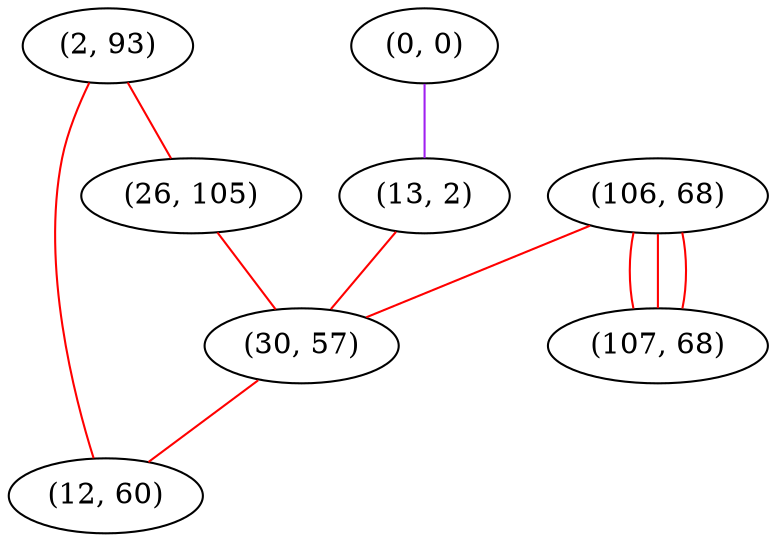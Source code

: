 graph "" {
"(2, 93)";
"(0, 0)";
"(13, 2)";
"(106, 68)";
"(26, 105)";
"(107, 68)";
"(30, 57)";
"(12, 60)";
"(2, 93)" -- "(12, 60)"  [color=red, key=0, weight=1];
"(2, 93)" -- "(26, 105)"  [color=red, key=0, weight=1];
"(0, 0)" -- "(13, 2)"  [color=purple, key=0, weight=4];
"(13, 2)" -- "(30, 57)"  [color=red, key=0, weight=1];
"(106, 68)" -- "(30, 57)"  [color=red, key=0, weight=1];
"(106, 68)" -- "(107, 68)"  [color=red, key=0, weight=1];
"(106, 68)" -- "(107, 68)"  [color=red, key=1, weight=1];
"(106, 68)" -- "(107, 68)"  [color=red, key=2, weight=1];
"(26, 105)" -- "(30, 57)"  [color=red, key=0, weight=1];
"(30, 57)" -- "(12, 60)"  [color=red, key=0, weight=1];
}
